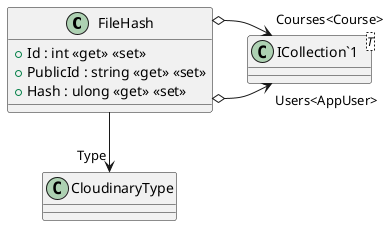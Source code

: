 @startuml
class FileHash {
    + Id : int <<get>> <<set>>
    + PublicId : string <<get>> <<set>>
    + Hash : ulong <<get>> <<set>>
}
class "ICollection`1"<T> {
}
FileHash --> "Type" CloudinaryType
FileHash o-> "Users<AppUser>" "ICollection`1"
FileHash o-> "Courses<Course>" "ICollection`1"
@enduml
